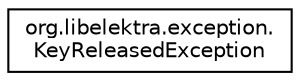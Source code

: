 digraph "Graphical Class Hierarchy"
{
 // LATEX_PDF_SIZE
  edge [fontname="Helvetica",fontsize="10",labelfontname="Helvetica",labelfontsize="10"];
  node [fontname="Helvetica",fontsize="10",shape=record];
  rankdir="LR";
  Node0 [label="org.libelektra.exception.\lKeyReleasedException",height=0.2,width=0.4,color="black", fillcolor="white", style="filled",URL="$classorg_1_1libelektra_1_1exception_1_1KeyReleasedException.html",tooltip="Indicates that an already released Key has been accessed."];
}

